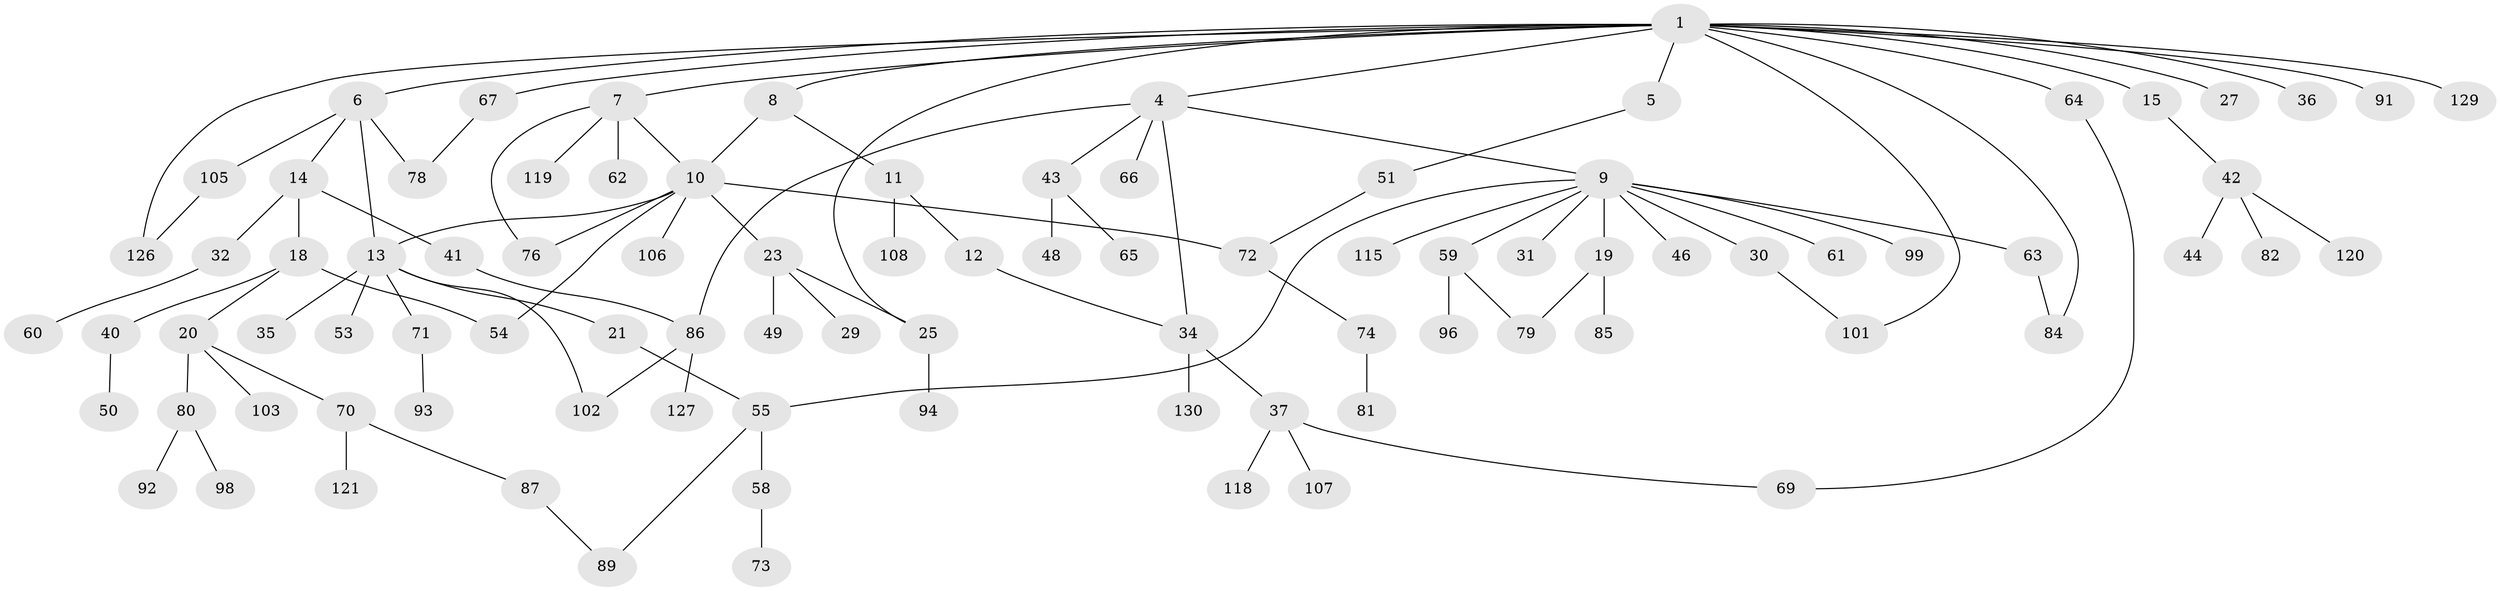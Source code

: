 // original degree distribution, {5: 0.061068702290076333, 6: 0.015267175572519083, 2: 0.29770992366412213, 4: 0.07633587786259542, 3: 0.13740458015267176, 10: 0.007633587786259542, 8: 0.007633587786259542, 1: 0.3969465648854962}
// Generated by graph-tools (version 1.1) at 2025/16/03/04/25 18:16:57]
// undirected, 91 vertices, 107 edges
graph export_dot {
graph [start="1"]
  node [color=gray90,style=filled];
  1 [super="+2+3"];
  4 [super="+38"];
  5;
  6;
  7 [super="+47"];
  8;
  9 [super="+45"];
  10 [super="+22+16"];
  11;
  12;
  13 [super="+17"];
  14;
  15 [super="+33"];
  18;
  19 [super="+88"];
  20 [super="+68+90"];
  21 [super="+100+114"];
  23 [super="+24"];
  25 [super="+83+117"];
  27;
  29;
  30;
  31;
  32;
  34 [super="+95+56"];
  35;
  36 [super="+75"];
  37;
  40;
  41 [super="+128+125"];
  42;
  43;
  44;
  46;
  48 [super="+52"];
  49;
  50;
  51;
  53;
  54 [super="+122"];
  55 [super="+110+113"];
  58;
  59 [super="+109"];
  60;
  61;
  62;
  63;
  64;
  65;
  66;
  67 [super="+97"];
  69 [super="+111"];
  70;
  71;
  72;
  73;
  74;
  76 [super="+116+77"];
  78;
  79;
  80;
  81;
  82;
  84;
  85;
  86;
  87;
  89;
  91;
  92;
  93;
  94;
  96;
  98;
  99;
  101;
  102 [super="+104"];
  103;
  105;
  106;
  107;
  108;
  115;
  118;
  119;
  120;
  121;
  126;
  127;
  129;
  130;
  1 -- 6;
  1 -- 64;
  1 -- 84;
  1 -- 4;
  1 -- 25;
  1 -- 27;
  1 -- 15;
  1 -- 129;
  1 -- 67;
  1 -- 36;
  1 -- 5;
  1 -- 101;
  1 -- 7;
  1 -- 8;
  1 -- 91;
  1 -- 126;
  4 -- 9;
  4 -- 34;
  4 -- 66;
  4 -- 43;
  4 -- 86;
  5 -- 51;
  6 -- 14;
  6 -- 78;
  6 -- 105;
  6 -- 13;
  7 -- 62;
  7 -- 76;
  7 -- 119;
  7 -- 10;
  8 -- 10;
  8 -- 11;
  9 -- 19;
  9 -- 30;
  9 -- 31;
  9 -- 55;
  9 -- 59;
  9 -- 63;
  9 -- 99;
  9 -- 115;
  9 -- 61;
  9 -- 46;
  10 -- 13;
  10 -- 23;
  10 -- 54;
  10 -- 106;
  10 -- 76;
  10 -- 72;
  11 -- 12;
  11 -- 108;
  12 -- 34;
  13 -- 35;
  13 -- 21;
  13 -- 53;
  13 -- 71;
  13 -- 102;
  14 -- 18;
  14 -- 32;
  14 -- 41;
  15 -- 42;
  18 -- 20;
  18 -- 40;
  18 -- 54;
  19 -- 79;
  19 -- 85;
  20 -- 103;
  20 -- 80;
  20 -- 70;
  21 -- 55;
  23 -- 25;
  23 -- 29;
  23 -- 49;
  25 -- 94;
  30 -- 101;
  32 -- 60;
  34 -- 37;
  34 -- 130;
  37 -- 69;
  37 -- 107;
  37 -- 118;
  40 -- 50;
  41 -- 86;
  42 -- 44;
  42 -- 82;
  42 -- 120;
  43 -- 48;
  43 -- 65;
  51 -- 72;
  55 -- 58;
  55 -- 89;
  58 -- 73;
  59 -- 96;
  59 -- 79;
  63 -- 84;
  64 -- 69;
  67 -- 78;
  70 -- 87;
  70 -- 121;
  71 -- 93;
  72 -- 74;
  74 -- 81;
  80 -- 92;
  80 -- 98;
  86 -- 102;
  86 -- 127;
  87 -- 89;
  105 -- 126;
}
